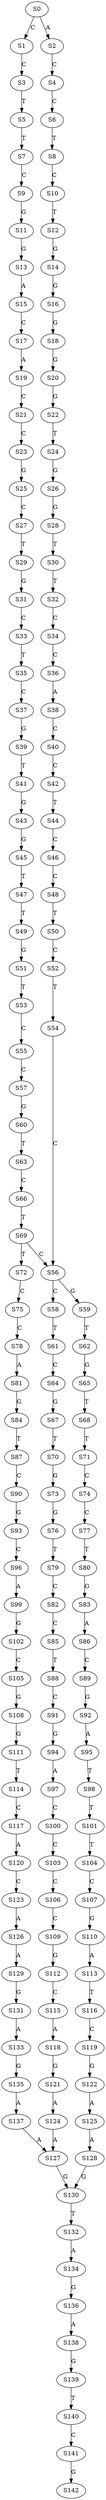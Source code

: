 strict digraph  {
	S0 -> S1 [ label = C ];
	S0 -> S2 [ label = A ];
	S1 -> S3 [ label = C ];
	S2 -> S4 [ label = C ];
	S3 -> S5 [ label = T ];
	S4 -> S6 [ label = C ];
	S5 -> S7 [ label = T ];
	S6 -> S8 [ label = T ];
	S7 -> S9 [ label = C ];
	S8 -> S10 [ label = C ];
	S9 -> S11 [ label = G ];
	S10 -> S12 [ label = T ];
	S11 -> S13 [ label = G ];
	S12 -> S14 [ label = G ];
	S13 -> S15 [ label = A ];
	S14 -> S16 [ label = G ];
	S15 -> S17 [ label = C ];
	S16 -> S18 [ label = G ];
	S17 -> S19 [ label = A ];
	S18 -> S20 [ label = G ];
	S19 -> S21 [ label = C ];
	S20 -> S22 [ label = G ];
	S21 -> S23 [ label = C ];
	S22 -> S24 [ label = T ];
	S23 -> S25 [ label = G ];
	S24 -> S26 [ label = G ];
	S25 -> S27 [ label = C ];
	S26 -> S28 [ label = G ];
	S27 -> S29 [ label = T ];
	S28 -> S30 [ label = T ];
	S29 -> S31 [ label = G ];
	S30 -> S32 [ label = T ];
	S31 -> S33 [ label = C ];
	S32 -> S34 [ label = C ];
	S33 -> S35 [ label = T ];
	S34 -> S36 [ label = C ];
	S35 -> S37 [ label = C ];
	S36 -> S38 [ label = A ];
	S37 -> S39 [ label = G ];
	S38 -> S40 [ label = C ];
	S39 -> S41 [ label = T ];
	S40 -> S42 [ label = C ];
	S41 -> S43 [ label = G ];
	S42 -> S44 [ label = T ];
	S43 -> S45 [ label = G ];
	S44 -> S46 [ label = C ];
	S45 -> S47 [ label = T ];
	S46 -> S48 [ label = C ];
	S47 -> S49 [ label = T ];
	S48 -> S50 [ label = T ];
	S49 -> S51 [ label = G ];
	S50 -> S52 [ label = C ];
	S51 -> S53 [ label = T ];
	S52 -> S54 [ label = T ];
	S53 -> S55 [ label = C ];
	S54 -> S56 [ label = C ];
	S55 -> S57 [ label = C ];
	S56 -> S58 [ label = C ];
	S56 -> S59 [ label = G ];
	S57 -> S60 [ label = G ];
	S58 -> S61 [ label = T ];
	S59 -> S62 [ label = T ];
	S60 -> S63 [ label = T ];
	S61 -> S64 [ label = C ];
	S62 -> S65 [ label = G ];
	S63 -> S66 [ label = C ];
	S64 -> S67 [ label = G ];
	S65 -> S68 [ label = T ];
	S66 -> S69 [ label = T ];
	S67 -> S70 [ label = T ];
	S68 -> S71 [ label = T ];
	S69 -> S72 [ label = T ];
	S69 -> S56 [ label = C ];
	S70 -> S73 [ label = G ];
	S71 -> S74 [ label = C ];
	S72 -> S75 [ label = C ];
	S73 -> S76 [ label = G ];
	S74 -> S77 [ label = C ];
	S75 -> S78 [ label = C ];
	S76 -> S79 [ label = T ];
	S77 -> S80 [ label = T ];
	S78 -> S81 [ label = A ];
	S79 -> S82 [ label = C ];
	S80 -> S83 [ label = G ];
	S81 -> S84 [ label = G ];
	S82 -> S85 [ label = C ];
	S83 -> S86 [ label = A ];
	S84 -> S87 [ label = T ];
	S85 -> S88 [ label = T ];
	S86 -> S89 [ label = C ];
	S87 -> S90 [ label = C ];
	S88 -> S91 [ label = C ];
	S89 -> S92 [ label = G ];
	S90 -> S93 [ label = G ];
	S91 -> S94 [ label = G ];
	S92 -> S95 [ label = A ];
	S93 -> S96 [ label = C ];
	S94 -> S97 [ label = A ];
	S95 -> S98 [ label = T ];
	S96 -> S99 [ label = A ];
	S97 -> S100 [ label = C ];
	S98 -> S101 [ label = T ];
	S99 -> S102 [ label = G ];
	S100 -> S103 [ label = C ];
	S101 -> S104 [ label = T ];
	S102 -> S105 [ label = C ];
	S103 -> S106 [ label = C ];
	S104 -> S107 [ label = C ];
	S105 -> S108 [ label = G ];
	S106 -> S109 [ label = C ];
	S107 -> S110 [ label = G ];
	S108 -> S111 [ label = G ];
	S109 -> S112 [ label = G ];
	S110 -> S113 [ label = A ];
	S111 -> S114 [ label = T ];
	S112 -> S115 [ label = C ];
	S113 -> S116 [ label = T ];
	S114 -> S117 [ label = C ];
	S115 -> S118 [ label = A ];
	S116 -> S119 [ label = C ];
	S117 -> S120 [ label = A ];
	S118 -> S121 [ label = G ];
	S119 -> S122 [ label = G ];
	S120 -> S123 [ label = C ];
	S121 -> S124 [ label = A ];
	S122 -> S125 [ label = A ];
	S123 -> S126 [ label = A ];
	S124 -> S127 [ label = A ];
	S125 -> S128 [ label = A ];
	S126 -> S129 [ label = A ];
	S127 -> S130 [ label = G ];
	S128 -> S130 [ label = G ];
	S129 -> S131 [ label = G ];
	S130 -> S132 [ label = T ];
	S131 -> S133 [ label = A ];
	S132 -> S134 [ label = A ];
	S133 -> S135 [ label = G ];
	S134 -> S136 [ label = G ];
	S135 -> S137 [ label = A ];
	S136 -> S138 [ label = A ];
	S137 -> S127 [ label = A ];
	S138 -> S139 [ label = G ];
	S139 -> S140 [ label = T ];
	S140 -> S141 [ label = C ];
	S141 -> S142 [ label = G ];
}
